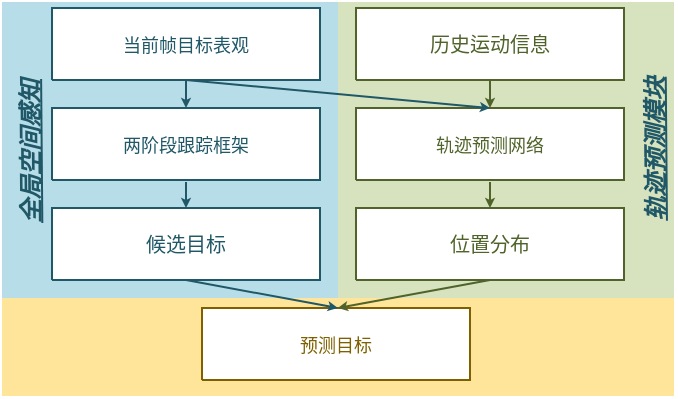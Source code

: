 <mxfile version="14.4.2" type="device"><diagram name="页-1" id="页-1"><mxGraphModel dx="510" dy="382" grid="1" gridSize="10" guides="1" tooltips="1" connect="1" arrows="1" fold="1" page="1" pageScale="1" pageWidth="827" pageHeight="1169" math="0" shadow="0"><root><mxCell id="0"/><mxCell id="1" value="连接线" parent="0"/><mxCell id="2" style="vsdxID=27;fillColor=none;gradientColor=none;labelBackgroundColor=none;rounded=0;strokeColor=none;html=1;whiteSpace=wrap;fontFamily=Noto Serif SC;fontSource=https%3A%2F%2Ffonts.googleapis.com%2Fcss%3Ffamily%3DNoto%2BSerif%2BSC;" parent="1" vertex="1"><mxGeometry x="1" y="1" width="336" height="197" as="geometry"/></mxCell><mxCell id="3" style="vsdxID=24;fillColor=#d7e3bf;gradientColor=none;shape=stencil(nZBLDoAgDERP0z3SIyjew0SURgSD+Lu9kMZoXLhwN9O+tukAlrNpJg1SzDH4QW/URgNYgZTkjA4UkwJUgGXng+6DX1zLfmoymdXo17xh5zmRJ6Q42BWCfc2oJfdAr+Yv+AP9Cb7OJ3H/2JG1HNGz/84klThPVCc=);strokeColor=none;labelBackgroundColor=none;rounded=0;html=1;whiteSpace=wrap;fontFamily=Noto Serif SC;fontSource=https%3A%2F%2Ffonts.googleapis.com%2Fcss%3Ffamily%3DNoto%2BSerif%2BSC;" parent="2" vertex="1"><mxGeometry x="168" width="168" height="148" as="geometry"/></mxCell><mxCell id="4" value="&lt;font style=&quot;font-size: 12px; color: rgb(32, 88, 103); direction: ltr; letter-spacing: 0px; line-height: 120%; opacity: 1;&quot;&gt;&lt;u&gt;&lt;i&gt;&lt;b&gt;轨迹预测模块&lt;br&gt;&lt;/b&gt;&lt;/i&gt;&lt;/u&gt;&lt;/font&gt;" style="text;vsdxID=24;fillColor=none;gradientColor=none;strokeColor=none;labelBackgroundColor=none;rounded=0;html=1;whiteSpace=wrap;verticalAlign=bottom;align=center;horizontal=0;rotation=-0.48;;html=1;fontFamily=Noto Serif SC;fontSource=https%3A%2F%2Ffonts.googleapis.com%2Fcss%3Ffamily%3DNoto%2BSerif%2BSC;" parent="3" vertex="1"><mxGeometry width="168" height="148" as="geometry"/></mxCell><mxCell id="5" style="vsdxID=4;fillColor=#fee599;gradientColor=none;shape=stencil(nZBLDoAgDERP0z3SIyjew0SURgSD+Lu9kMZoXLhwN9O+tukAlrNpJg1SzDH4QW/URgNYgZTkjA4UkwJUgGXng+6DX1zLfmoymdXo17xh5zmRJ6Q42BWCfc2oJfdAr+Yv+AP9Cb7OJ3H/2JG1HNGz/84klThPVCc=);strokeColor=none;labelBackgroundColor=none;rounded=0;html=1;whiteSpace=wrap;fontFamily=Noto Serif SC;fontSource=https%3A%2F%2Ffonts.googleapis.com%2Fcss%3Ffamily%3DNoto%2BSerif%2BSC;" parent="2" vertex="1"><mxGeometry y="148" width="336" height="49" as="geometry"/></mxCell><mxCell id="6" style="vsdxID=23;fillColor=#b7dde8;gradientColor=none;shape=stencil(nZBLDoAgDERP0z3SIyjew0SURgSD+Lu9kMZoXLhwN9O+tukAlrNpJg1SzDH4QW/URgNYgZTkjA4UkwJUgGXng+6DX1zLfmoymdXo17xh5zmRJ6Q42BWCfc2oJfdAr+Yv+AP9Cb7OJ3H/2JG1HNGz/84klThPVCc=);strokeColor=none;labelBackgroundColor=none;rounded=0;html=1;whiteSpace=wrap;fontFamily=Noto Serif SC;fontSource=https%3A%2F%2Ffonts.googleapis.com%2Fcss%3Ffamily%3DNoto%2BSerif%2BSC;" parent="2" vertex="1"><mxGeometry width="168" height="148" as="geometry"/></mxCell><mxCell id="7" value="&lt;font style=&quot;font-size: 12px; color: rgb(32, 88, 103); direction: ltr; letter-spacing: 0px; line-height: 120%; opacity: 1;&quot;&gt;&lt;u&gt;&lt;i&gt;&lt;b&gt;全局空间感知&lt;br&gt;&lt;/b&gt;&lt;/i&gt;&lt;/u&gt;&lt;/font&gt;" style="text;vsdxID=23;fillColor=none;gradientColor=none;strokeColor=none;labelBackgroundColor=none;rounded=0;html=1;whiteSpace=wrap;verticalAlign=top;align=center;horizontal=0;rotation=-0.48;;html=1;fontFamily=Noto Serif SC;fontSource=https%3A%2F%2Ffonts.googleapis.com%2Fcss%3Ffamily%3DNoto%2BSerif%2BSC;" parent="6" vertex="1"><mxGeometry width="168" height="148" as="geometry"/></mxCell><mxCell id="8" value="&lt;p style=&quot;margin-left: 0 ; margin-right: 0 ; margin-top: 0px ; margin-bottom: 0px ; text-indent: 0 ; direction: ltr&quot;&gt;&lt;font style=&quot;font-size: 9px; color: rgb(32, 88, 103); direction: ltr; letter-spacing: 0px; line-height: 120%; opacity: 1;&quot;&gt;当前帧目标表观&lt;/font&gt;&lt;/p&gt;" style="verticalAlign=middle;align=center;vsdxID=7;fillColor=#ffffff;gradientColor=none;shape=stencil(nZBLDoAgDERP0z3SIyjew0SURgSD+Lu9kMZoXLhwN9O+tukAlrNpJg1SzDH4QW/URgNYgZTkjA4UkwJUgGXng+6DX1zLfmoymdXo17xh5zmRJ6Q42BWCfc2oJfdAr+Yv+AP9Cb7OJ3H/2JG1HNGz/84klThPVCc=);strokeColor=#205867;labelBackgroundColor=none;rounded=0;html=1;whiteSpace=wrap;fontFamily=Noto Serif SC;fontSource=https%3A%2F%2Ffonts.googleapis.com%2Fcss%3Ffamily%3DNoto%2BSerif%2BSC;" parent="2" vertex="1"><mxGeometry x="25" y="3" width="134" height="36" as="geometry"/></mxCell><mxCell id="9" value="&lt;p style=&quot;margin-left: 0 ; margin-right: 0 ; margin-top: 0px ; margin-bottom: 0px ; text-indent: 0 ; direction: ltr&quot;&gt;&lt;font color=&quot;#50632a&quot; size=&quot;1&quot;&gt;历史运动信息&lt;/font&gt;&lt;/p&gt;" style="verticalAlign=middle;align=center;vsdxID=8;fillColor=#ffffff;gradientColor=none;shape=stencil(nZBLDoAgDERP0z3SIyjew0SURgSD+Lu9kMZoXLhwN9O+tukAlrNpJg1SzDH4QW/URgNYgZTkjA4UkwJUgGXng+6DX1zLfmoymdXo17xh5zmRJ6Q42BWCfc2oJfdAr+Yv+AP9Cb7OJ3H/2JG1HNGz/84klThPVCc=);strokeColor=#50632a;labelBackgroundColor=none;rounded=0;html=1;whiteSpace=wrap;fontFamily=Noto Serif SC;fontSource=https%3A%2F%2Ffonts.googleapis.com%2Fcss%3Ffamily%3DNoto%2BSerif%2BSC;" parent="2" vertex="1"><mxGeometry x="177" y="3" width="134" height="36" as="geometry"/></mxCell><mxCell id="10" value="&lt;p style=&quot;margin-left: 0 ; margin-right: 0 ; margin-top: 0px ; margin-bottom: 0px ; text-indent: 0 ; direction: ltr&quot;&gt;&lt;font style=&quot;font-size: 9px; color: rgb(32, 88, 103); direction: ltr; letter-spacing: 0px; line-height: 120%; opacity: 1;&quot;&gt;两阶段跟踪框架&lt;/font&gt;&lt;font style=&quot;font-size: 9px; color: rgb(32, 88, 103); direction: ltr; letter-spacing: 0px; line-height: 120%; opacity: 1;&quot;&gt;&lt;br&gt;&lt;/font&gt;&lt;/p&gt;" style="verticalAlign=middle;align=center;vsdxID=9;fillColor=#ffffff;gradientColor=none;shape=stencil(nZBLDoAgDERP0z3SIyjew0SURgSD+Lu9kMZoXLhwN9O+tukAlrNpJg1SzDH4QW/URgNYgZTkjA4UkwJUgGXng+6DX1zLfmoymdXo17xh5zmRJ6Q42BWCfc2oJfdAr+Yv+AP9Cb7OJ3H/2JG1HNGz/84klThPVCc=);strokeColor=#205867;labelBackgroundColor=none;rounded=0;html=1;whiteSpace=wrap;fontFamily=Noto Serif SC;fontSource=https%3A%2F%2Ffonts.googleapis.com%2Fcss%3Ffamily%3DNoto%2BSerif%2BSC;" parent="2" vertex="1"><mxGeometry x="25" y="53" width="134" height="36" as="geometry"/></mxCell><mxCell id="11" value="&lt;p style=&quot;margin-left: 0 ; margin-right: 0 ; margin-top: 0px ; margin-bottom: 0px ; text-indent: 0 ; direction: ltr&quot;&gt;&lt;font style=&quot;font-size: 9px; color: rgb(80, 99, 42); direction: ltr; letter-spacing: 0px; line-height: 120%; opacity: 1;&quot;&gt;轨迹预测网络&lt;/font&gt;&lt;font style=&quot;font-size: 9px; color: rgb(80, 99, 42); direction: ltr; letter-spacing: 0px; line-height: 120%; opacity: 1;&quot;&gt;&lt;br&gt;&lt;/font&gt;&lt;/p&gt;" style="verticalAlign=middle;align=center;vsdxID=10;fillColor=#ffffff;gradientColor=none;shape=stencil(nZBLDoAgDERP0z3SIyjew0SURgSD+Lu9kMZoXLhwN9O+tukAlrNpJg1SzDH4QW/URgNYgZTkjA4UkwJUgGXng+6DX1zLfmoymdXo17xh5zmRJ6Q42BWCfc2oJfdAr+Yv+AP9Cb7OJ3H/2JG1HNGz/84klThPVCc=);strokeColor=#50632a;labelBackgroundColor=none;rounded=0;html=1;whiteSpace=wrap;fontFamily=Noto Serif SC;fontSource=https%3A%2F%2Ffonts.googleapis.com%2Fcss%3Ffamily%3DNoto%2BSerif%2BSC;" parent="2" vertex="1"><mxGeometry x="177" y="53" width="134" height="36" as="geometry"/></mxCell><mxCell id="12" value="&lt;p style=&quot;margin-left: 0 ; margin-right: 0 ; margin-top: 0px ; margin-bottom: 0px ; text-indent: 0 ; direction: ltr&quot;&gt;&lt;font color=&quot;#205867&quot; size=&quot;1&quot;&gt;候选目标&lt;/font&gt;&lt;/p&gt;" style="verticalAlign=middle;align=center;vsdxID=11;fillColor=#ffffff;gradientColor=none;shape=stencil(nZBLDoAgDERP0z3SIyjew0SURgSD+Lu9kMZoXLhwN9O+tukAlrNpJg1SzDH4QW/URgNYgZTkjA4UkwJUgGXng+6DX1zLfmoymdXo17xh5zmRJ6Q42BWCfc2oJfdAr+Yv+AP9Cb7OJ3H/2JG1HNGz/84klThPVCc=);strokeColor=#205867;labelBackgroundColor=none;rounded=0;html=1;whiteSpace=wrap;fontFamily=Noto Serif SC;fontSource=https%3A%2F%2Ffonts.googleapis.com%2Fcss%3Ffamily%3DNoto%2BSerif%2BSC;" parent="2" vertex="1"><mxGeometry x="25" y="103" width="134" height="36" as="geometry"/></mxCell><mxCell id="13" value="&lt;p style=&quot;margin-left: 0 ; margin-right: 0 ; margin-top: 0px ; margin-bottom: 0px ; text-indent: 0 ; direction: ltr&quot;&gt;&lt;font color=&quot;#50632a&quot; size=&quot;1&quot;&gt;位置分布&lt;/font&gt;&lt;/p&gt;" style="verticalAlign=middle;align=center;vsdxID=12;fillColor=#ffffff;gradientColor=none;shape=stencil(nZBLDoAgDERP0z3SIyjew0SURgSD+Lu9kMZoXLhwN9O+tukAlrNpJg1SzDH4QW/URgNYgZTkjA4UkwJUgGXng+6DX1zLfmoymdXo17xh5zmRJ6Q42BWCfc2oJfdAr+Yv+AP9Cb7OJ3H/2JG1HNGz/84klThPVCc=);strokeColor=#50632a;labelBackgroundColor=none;rounded=0;html=1;whiteSpace=wrap;fontFamily=Noto Serif SC;fontSource=https%3A%2F%2Ffonts.googleapis.com%2Fcss%3Ffamily%3DNoto%2BSerif%2BSC;" parent="2" vertex="1"><mxGeometry x="177" y="103" width="134" height="36" as="geometry"/></mxCell><mxCell id="14" value="&lt;p style=&quot;margin-left: 0 ; margin-right: 0 ; margin-top: 0px ; margin-bottom: 0px ; text-indent: 0 ; direction: ltr&quot;&gt;&lt;font style=&quot;font-size: 9px; color: rgb(127, 96, 0); direction: ltr; letter-spacing: 0px; line-height: 120%; opacity: 1;&quot;&gt;预测目标&lt;/font&gt;&lt;/p&gt;" style="verticalAlign=middle;align=center;vsdxID=13;fillColor=#ffffff;gradientColor=none;shape=stencil(nZBLDoAgDERP0z3SIyjew0SURgSD+Lu9kMZoXLhwN9O+tukAlrNpJg1SzDH4QW/URgNYgZTkjA4UkwJUgGXng+6DX1zLfmoymdXo17xh5zmRJ6Q42BWCfc2oJfdAr+Yv+AP9Cb7OJ3H/2JG1HNGz/84klThPVCc=);strokeColor=#7f6000;labelBackgroundColor=none;rounded=0;html=1;whiteSpace=wrap;fontFamily=Noto Serif SC;fontSource=https%3A%2F%2Ffonts.googleapis.com%2Fcss%3Ffamily%3DNoto%2BSerif%2BSC;" parent="2" vertex="1"><mxGeometry x="100" y="153" width="134" height="36" as="geometry"/></mxCell><mxCell id="15" style="vsdxID=14;edgeStyle=none;startArrow=none;endArrow=classic;startSize=9;endSize=2;strokeColor=#205867;spacingTop=0;spacingBottom=0;spacingLeft=0;spacingRight=0;verticalAlign=middle;html=1;labelBackgroundColor=#ffffff;rounded=0;exitX=0.5;exitY=1;exitDx=0;exitDy=0;exitPerimeter=0;entryX=0.5;entryY=0;entryDx=0;entryDy=0;entryPerimeter=0;fontFamily=Noto Serif SC;fontSource=https%3A%2F%2Ffonts.googleapis.com%2Fcss%3Ffamily%3DNoto%2BSerif%2BSC;" parent="2" source="8" target="10" edge="1"><mxGeometry relative="1" as="geometry"><mxPoint x="10" y="-1" as="offset"/><Array as="points"/></mxGeometry></mxCell><mxCell id="16" style="vsdxID=15;edgeStyle=none;startArrow=none;endArrow=classic;startSize=9;endSize=2;strokeColor=#50632a;spacingTop=0;spacingBottom=0;spacingLeft=0;spacingRight=0;verticalAlign=middle;html=1;labelBackgroundColor=#ffffff;rounded=0;exitX=0.5;exitY=1;exitDx=0;exitDy=0;exitPerimeter=0;entryX=0.5;entryY=0;entryDx=0;entryDy=0;entryPerimeter=0;fontFamily=Noto Serif SC;fontSource=https%3A%2F%2Ffonts.googleapis.com%2Fcss%3Ffamily%3DNoto%2BSerif%2BSC;" parent="2" source="9" target="11" edge="1"><mxGeometry relative="1" as="geometry"><mxPoint x="10" y="-1" as="offset"/><Array as="points"/></mxGeometry></mxCell><mxCell id="17" style="vsdxID=20;edgeStyle=none;startArrow=none;endArrow=classic;startSize=9;endSize=2;strokeColor=#205867;spacingTop=0;spacingBottom=0;spacingLeft=0;spacingRight=0;verticalAlign=middle;html=1;labelBackgroundColor=#FFFFFF;rounded=0;exitX=0.5;exitY=1;exitDx=0;exitDy=0;exitPerimeter=0;entryX=0.5;entryY=0;entryDx=0;entryDy=0;entryPerimeter=0;fontFamily=Noto Serif SC;fontSource=https%3A%2F%2Ffonts.googleapis.com%2Fcss%3Ffamily%3DNoto%2BSerif%2BSC;" parent="2" source="8" target="11" edge="1"><mxGeometry relative="1" as="geometry"><mxPoint as="offset"/><Array as="points"/></mxGeometry></mxCell><mxCell id="18" style="vsdxID=19;edgeStyle=none;startArrow=none;endArrow=classic;startSize=9;endSize=2;strokeColor=#50632a;spacingTop=0;spacingBottom=0;spacingLeft=0;spacingRight=0;verticalAlign=middle;html=1;labelBackgroundColor=#FFFFFF;rounded=0;exitX=0.5;exitY=1;exitDx=0;exitDy=0;exitPerimeter=0;entryX=0.507;entryY=0;entryDx=0;entryDy=0;entryPerimeter=0;fontFamily=Noto Serif SC;fontSource=https%3A%2F%2Ffonts.googleapis.com%2Fcss%3Ffamily%3DNoto%2BSerif%2BSC;" parent="2" source="13" target="14" edge="1"><mxGeometry relative="1" as="geometry"><mxPoint x="-1" as="offset"/><Array as="points"/></mxGeometry></mxCell><mxCell id="19" style="vsdxID=18;edgeStyle=none;startArrow=none;endArrow=classic;startSize=2;endSize=2;strokeColor=#205867;spacingTop=0;spacingBottom=0;spacingLeft=0;spacingRight=0;verticalAlign=middle;html=1;labelBackgroundColor=#FFFFFF;rounded=0;exitX=0.5;exitY=1;exitDx=0;exitDy=0;exitPerimeter=0;entryX=0.507;entryY=0;entryDx=0;entryDy=0;entryPerimeter=0;fontFamily=Noto Serif SC;fontSource=https%3A%2F%2Ffonts.googleapis.com%2Fcss%3Ffamily%3DNoto%2BSerif%2BSC;" parent="2" source="12" target="14" edge="1"><mxGeometry relative="1" as="geometry"><mxPoint as="offset"/><Array as="points"/></mxGeometry></mxCell><mxCell id="20" style="vsdxID=16;edgeStyle=none;startArrow=none;endArrow=classic;startSize=9;endSize=2;strokeColor=#50632a;spacingTop=0;spacingBottom=0;spacingLeft=0;spacingRight=0;verticalAlign=middle;html=1;labelBackgroundColor=#FFFFFF;rounded=0;exitX=0.5;exitY=1.028;exitDx=0;exitDy=0;exitPerimeter=0;entryX=0.5;entryY=0;entryDx=0;entryDy=0;entryPerimeter=0;fontFamily=Noto Serif SC;fontSource=https%3A%2F%2Ffonts.googleapis.com%2Fcss%3Ffamily%3DNoto%2BSerif%2BSC;" parent="2" source="11" target="13" edge="1"><mxGeometry relative="1" as="geometry"><mxPoint x="10" y="-1" as="offset"/><Array as="points"/></mxGeometry></mxCell><mxCell id="21" style="vsdxID=17;edgeStyle=none;startArrow=none;endArrow=classic;startSize=9;endSize=2;strokeColor=#205867;spacingTop=0;spacingBottom=0;spacingLeft=0;spacingRight=0;verticalAlign=middle;html=1;labelBackgroundColor=#ffffff;rounded=0;exitX=0.5;exitY=1.028;exitDx=0;exitDy=0;exitPerimeter=0;entryX=0.5;entryY=0;entryDx=0;entryDy=0;entryPerimeter=0;fontFamily=Noto Serif SC;fontSource=https%3A%2F%2Ffonts.googleapis.com%2Fcss%3Ffamily%3DNoto%2BSerif%2BSC;" parent="2" source="10" target="12" edge="1"><mxGeometry relative="1" as="geometry"><mxPoint x="10" y="-1" as="offset"/><Array as="points"/></mxGeometry></mxCell></root></mxGraphModel></diagram></mxfile>